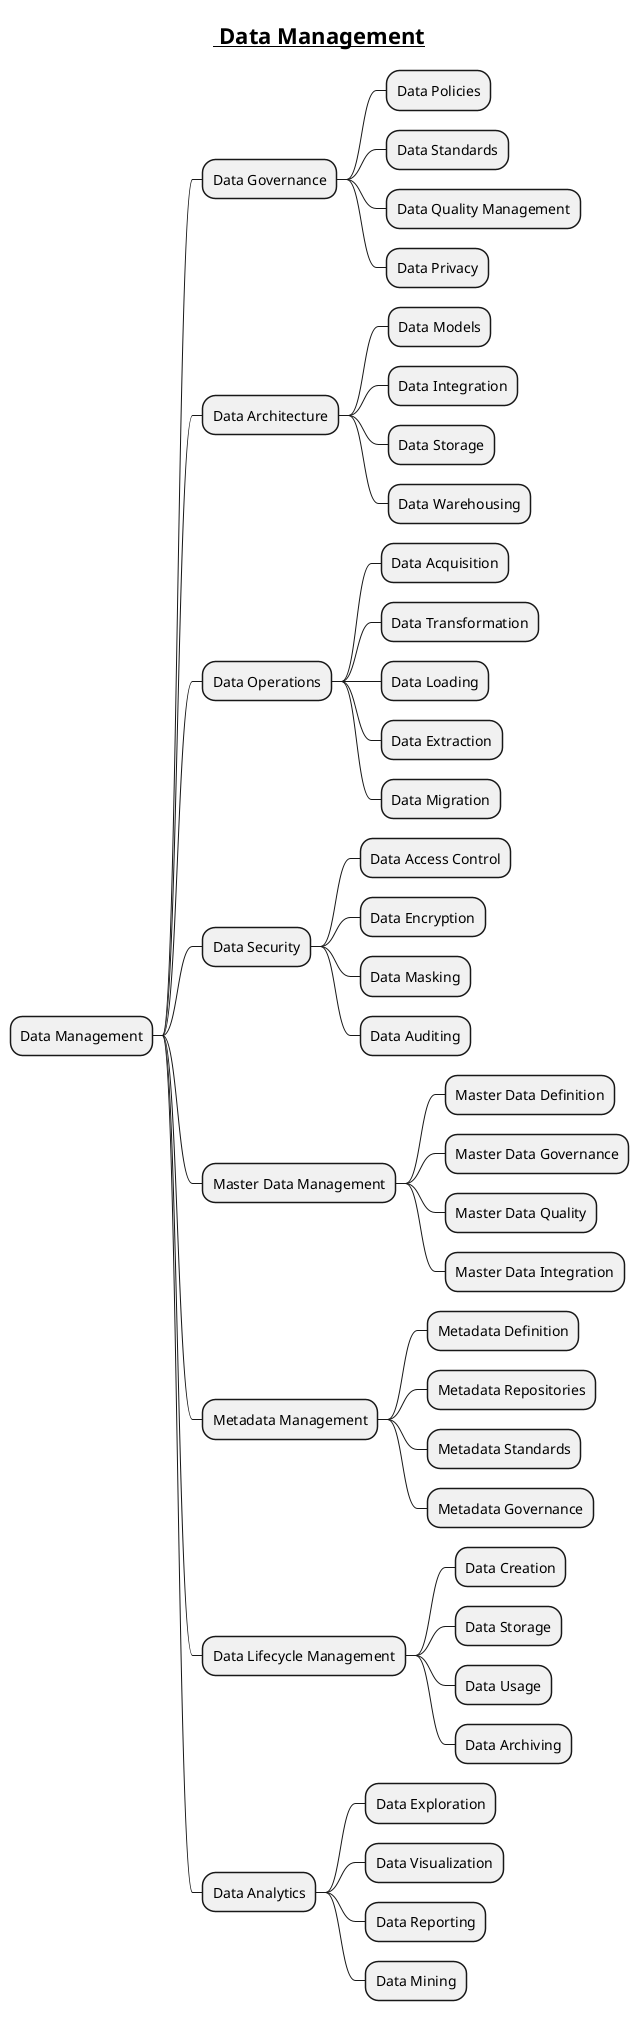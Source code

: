 @startmindmap
title =__ Data Management__

* Data Management
** Data Governance
*** Data Policies
*** Data Standards
*** Data Quality Management
*** Data Privacy
** Data Architecture
*** Data Models
*** Data Integration
*** Data Storage
*** Data Warehousing
** Data Operations
*** Data Acquisition
*** Data Transformation
*** Data Loading
*** Data Extraction
*** Data Migration
** Data Security
*** Data Access Control
*** Data Encryption
*** Data Masking
*** Data Auditing
** Master Data Management
*** Master Data Definition
*** Master Data Governance
*** Master Data Quality
*** Master Data Integration
** Metadata Management
*** Metadata Definition
*** Metadata Repositories
*** Metadata Standards
*** Metadata Governance
** Data Lifecycle Management
*** Data Creation
*** Data Storage
*** Data Usage
*** Data Archiving
** Data Analytics
*** Data Exploration
*** Data Visualization
*** Data Reporting
*** Data Mining
@endmindmap
